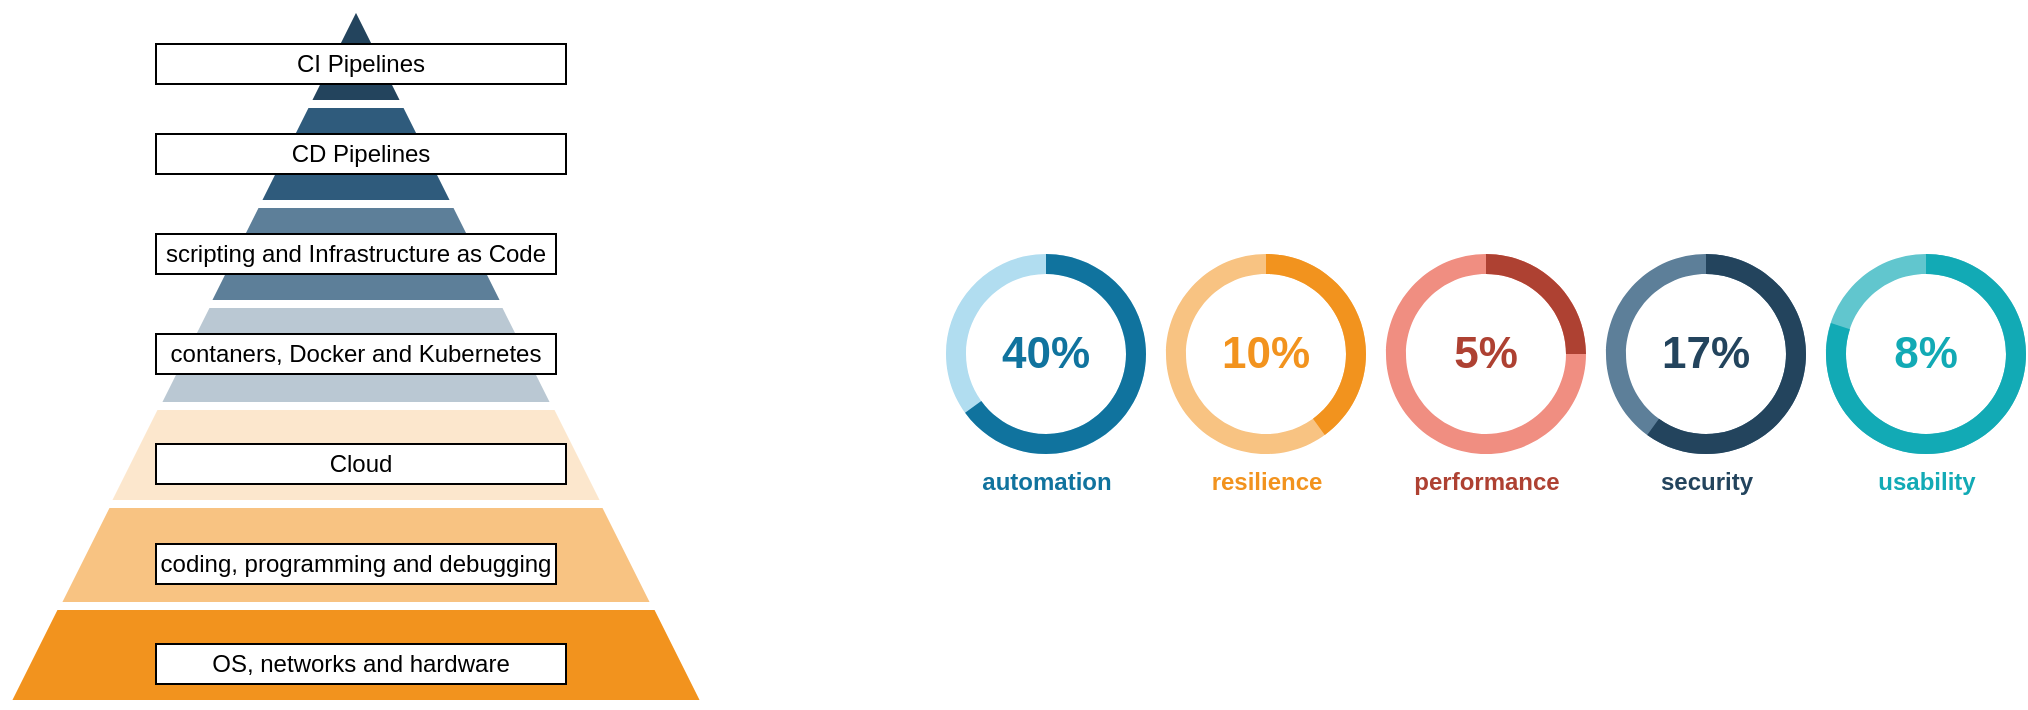 <mxfile version="21.6.5" type="device">
  <diagram name="Page-1" id="82e54ff1-d628-8f03-85c4-9753963a91cd">
    <mxGraphModel dx="941" dy="644" grid="1" gridSize="10" guides="1" tooltips="1" connect="1" arrows="1" fold="1" page="1" pageScale="1" pageWidth="1100" pageHeight="850" background="none" math="0" shadow="0">
      <root>
        <mxCell id="0" />
        <mxCell id="1" parent="0" />
        <mxCell id="PxWyNHcSebtN4ZPJdFVi-1" value="" style="triangle;direction=north;html=1;strokeWidth=4;fillColor=#F2931E;strokeColor=#ffffff;shadow=0;fontSize=10;fontColor=#FFFFFF;align=center;fontStyle=0;whiteSpace=wrap;spacing=10;" vertex="1" parent="1">
          <mxGeometry x="220" y="320" width="350" height="350" as="geometry" />
        </mxCell>
        <mxCell id="PxWyNHcSebtN4ZPJdFVi-2" value="" style="triangle;direction=north;html=1;strokeWidth=4;fillColor=#F8C382;strokeColor=#ffffff;shadow=0;fontSize=10;fontColor=#FFFFFF;align=center;fontStyle=0;whiteSpace=wrap;spacing=10;" vertex="1" parent="1">
          <mxGeometry x="245" y="321" width="300" height="300" as="geometry" />
        </mxCell>
        <mxCell id="PxWyNHcSebtN4ZPJdFVi-3" value="" style="triangle;direction=north;html=1;strokeWidth=4;fillColor=#FCE7CD;strokeColor=#ffffff;shadow=0;fontSize=10;fontColor=#FFFFFF;align=center;fontStyle=0;whiteSpace=wrap;spacing=10;" vertex="1" parent="1">
          <mxGeometry x="270" y="320" width="250" height="250" as="geometry" />
        </mxCell>
        <mxCell id="PxWyNHcSebtN4ZPJdFVi-4" value="" style="triangle;direction=north;html=1;strokeWidth=4;fillColor=#BAC8D3;strokeColor=#ffffff;shadow=0;fontSize=10;fontColor=#FFFFFF;align=center;fontStyle=0;whiteSpace=wrap;spacing=10;" vertex="1" parent="1">
          <mxGeometry x="295" y="321" width="200" height="200" as="geometry" />
        </mxCell>
        <mxCell id="PxWyNHcSebtN4ZPJdFVi-5" value="" style="triangle;direction=north;html=1;strokeWidth=4;fillColor=#5D7F99;strokeColor=#ffffff;shadow=0;fontSize=10;fontColor=#FFFFFF;align=center;fontStyle=0;whiteSpace=wrap;spacing=10;" vertex="1" parent="1">
          <mxGeometry x="320" y="320" width="150" height="150" as="geometry" />
        </mxCell>
        <mxCell id="PxWyNHcSebtN4ZPJdFVi-6" value="" style="triangle;direction=north;html=1;strokeWidth=4;fillColor=#2F5B7C;strokeColor=#ffffff;shadow=0;fontSize=10;fontColor=#FFFFFF;align=center;fontStyle=0;whiteSpace=wrap;spacing=10;" vertex="1" parent="1">
          <mxGeometry x="345" y="320" width="100" height="100" as="geometry" />
        </mxCell>
        <mxCell id="PxWyNHcSebtN4ZPJdFVi-7" value="" style="triangle;direction=north;html=1;strokeWidth=4;fillColor=#23445D;strokeColor=#ffffff;shadow=0;fontSize=10;fontColor=#FFFFFF;align=center;fontStyle=0;whiteSpace=wrap;spacing=10;labelBorderColor=default;labelBackgroundColor=default;" vertex="1" parent="1">
          <mxGeometry x="370" y="320" width="50" height="50" as="geometry" />
        </mxCell>
        <mxCell id="PxWyNHcSebtN4ZPJdFVi-8" value="automation" style="verticalLabelPosition=bottom;verticalAlign=top;html=1;shape=mxgraph.basic.donut;dx=10;strokeColor=none;fillColor=#B1DDF0;fontSize=12;fontColor=#10739E;align=center;fontStyle=1;" vertex="1" parent="1">
          <mxGeometry x="690" y="445" width="100" height="100" as="geometry" />
        </mxCell>
        <mxCell id="PxWyNHcSebtN4ZPJdFVi-9" value="40%" style="verticalLabelPosition=middle;verticalAlign=middle;html=1;whiteSpace=wrap;shape=mxgraph.basic.partConcEllipse;startAngle=0;endAngle=0.65;arcWidth=0.2;strokeColor=none;fillColor=#10739E;fontSize=22;fontColor=#10739E;align=center;fontStyle=1" vertex="1" parent="PxWyNHcSebtN4ZPJdFVi-8">
          <mxGeometry width="100" height="100" as="geometry" />
        </mxCell>
        <mxCell id="PxWyNHcSebtN4ZPJdFVi-10" value="resilience" style="verticalLabelPosition=bottom;verticalAlign=top;html=1;shape=mxgraph.basic.donut;dx=10;strokeColor=none;fillColor=#F8C382;fontSize=12;fontColor=#F2931E;align=center;fontStyle=1;" vertex="1" parent="1">
          <mxGeometry x="800" y="445" width="100" height="100" as="geometry" />
        </mxCell>
        <mxCell id="PxWyNHcSebtN4ZPJdFVi-11" value="10%" style="verticalLabelPosition=middle;verticalAlign=middle;html=1;whiteSpace=wrap;shape=mxgraph.basic.partConcEllipse;startAngle=0;endAngle=0.4;arcWidth=0.2;strokeColor=none;fillColor=#F2931E;fontSize=22;fontColor=#F2931E;align=center;fontStyle=1" vertex="1" parent="PxWyNHcSebtN4ZPJdFVi-10">
          <mxGeometry width="100" height="100" as="geometry" />
        </mxCell>
        <mxCell id="PxWyNHcSebtN4ZPJdFVi-12" value="performance" style="verticalLabelPosition=bottom;verticalAlign=top;html=1;shape=mxgraph.basic.donut;dx=10;strokeColor=none;fillColor=#F08E81;fontSize=12;fontColor=#AE4132;align=center;fontStyle=1;" vertex="1" parent="1">
          <mxGeometry x="910" y="445" width="100" height="100" as="geometry" />
        </mxCell>
        <mxCell id="PxWyNHcSebtN4ZPJdFVi-13" value="5%" style="verticalLabelPosition=middle;verticalAlign=middle;html=1;whiteSpace=wrap;shape=mxgraph.basic.partConcEllipse;startAngle=0;endAngle=0.25;arcWidth=0.2;strokeColor=none;fillColor=#AE4132;fontSize=22;fontColor=#AE4132;align=center;fontStyle=1" vertex="1" parent="PxWyNHcSebtN4ZPJdFVi-12">
          <mxGeometry width="100" height="100" as="geometry" />
        </mxCell>
        <mxCell id="PxWyNHcSebtN4ZPJdFVi-14" value="security" style="verticalLabelPosition=bottom;verticalAlign=top;html=1;shape=mxgraph.basic.donut;dx=10;strokeColor=none;fillColor=#5D7F99;fontSize=12;fontColor=#23445D;align=center;fontStyle=1;" vertex="1" parent="1">
          <mxGeometry x="1020" y="445" width="100" height="100" as="geometry" />
        </mxCell>
        <mxCell id="PxWyNHcSebtN4ZPJdFVi-15" value="17%" style="verticalLabelPosition=middle;verticalAlign=middle;html=1;whiteSpace=wrap;shape=mxgraph.basic.partConcEllipse;startAngle=0;endAngle=0.6;arcWidth=0.2;strokeColor=none;fillColor=#23445D;fontSize=22;fontColor=#23445D;align=center;fontStyle=1" vertex="1" parent="PxWyNHcSebtN4ZPJdFVi-14">
          <mxGeometry width="100" height="100" as="geometry" />
        </mxCell>
        <mxCell id="PxWyNHcSebtN4ZPJdFVi-16" value="usability" style="verticalLabelPosition=bottom;verticalAlign=top;html=1;shape=mxgraph.basic.donut;dx=10;strokeColor=none;fillColor=#61C6CE;fontSize=12;fontColor=#12AAB5;align=center;fontStyle=1;" vertex="1" parent="1">
          <mxGeometry x="1130" y="445" width="100" height="100" as="geometry" />
        </mxCell>
        <mxCell id="PxWyNHcSebtN4ZPJdFVi-17" value="8%" style="verticalLabelPosition=middle;verticalAlign=middle;html=1;whiteSpace=wrap;shape=mxgraph.basic.partConcEllipse;startAngle=0;endAngle=0.8;arcWidth=0.2;strokeColor=none;fillColor=#12AAB5;fontSize=22;fontColor=#12AAB5;align=center;fontStyle=1" vertex="1" parent="PxWyNHcSebtN4ZPJdFVi-16">
          <mxGeometry width="100" height="100" as="geometry" />
        </mxCell>
        <mxCell id="PxWyNHcSebtN4ZPJdFVi-26" value="CI Pipelines" style="rounded=0;whiteSpace=wrap;html=1;" vertex="1" parent="1">
          <mxGeometry x="295" y="340" width="205" height="20" as="geometry" />
        </mxCell>
        <mxCell id="PxWyNHcSebtN4ZPJdFVi-27" value="CD Pipelines" style="rounded=0;whiteSpace=wrap;html=1;" vertex="1" parent="1">
          <mxGeometry x="295" y="385" width="205" height="20" as="geometry" />
        </mxCell>
        <mxCell id="PxWyNHcSebtN4ZPJdFVi-29" value="scripting and Infrastructure as Code" style="rounded=0;whiteSpace=wrap;html=1;" vertex="1" parent="1">
          <mxGeometry x="295" y="435" width="200" height="20" as="geometry" />
        </mxCell>
        <mxCell id="PxWyNHcSebtN4ZPJdFVi-30" value="contaners, Docker and Kubernetes" style="rounded=0;whiteSpace=wrap;html=1;" vertex="1" parent="1">
          <mxGeometry x="295" y="485" width="200" height="20" as="geometry" />
        </mxCell>
        <mxCell id="PxWyNHcSebtN4ZPJdFVi-32" value="Cloud" style="rounded=0;whiteSpace=wrap;html=1;" vertex="1" parent="1">
          <mxGeometry x="295" y="540" width="205" height="20" as="geometry" />
        </mxCell>
        <mxCell id="PxWyNHcSebtN4ZPJdFVi-33" value="coding, programming and debugging" style="rounded=0;whiteSpace=wrap;html=1;" vertex="1" parent="1">
          <mxGeometry x="295" y="590" width="200" height="20" as="geometry" />
        </mxCell>
        <mxCell id="PxWyNHcSebtN4ZPJdFVi-34" value="OS, networks and hardware" style="rounded=0;whiteSpace=wrap;html=1;" vertex="1" parent="1">
          <mxGeometry x="295" y="640" width="205" height="20" as="geometry" />
        </mxCell>
      </root>
    </mxGraphModel>
  </diagram>
</mxfile>

